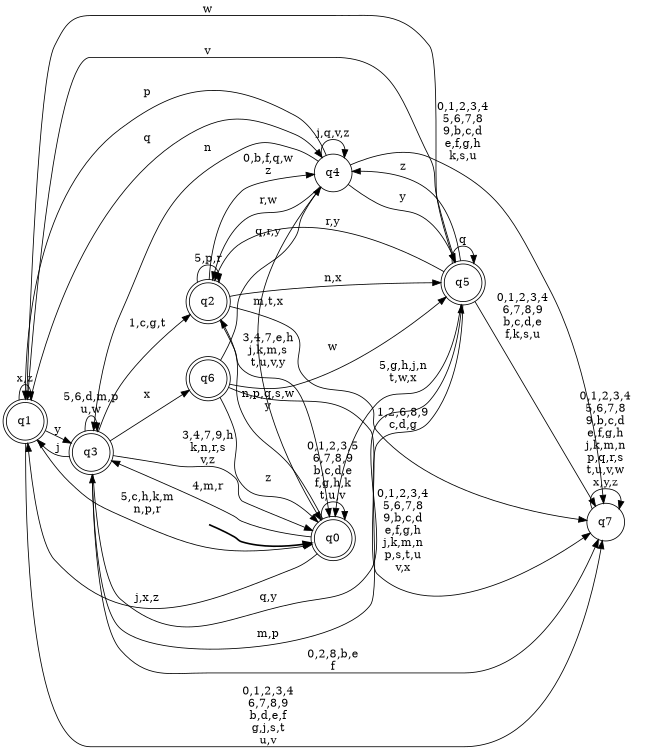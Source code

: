 digraph BlueStar {
__start0 [style = invis, shape = none, label = "", width = 0, height = 0];

rankdir=LR;
size="8,5";

s0 [style="rounded,filled", color="black", fillcolor="white" shape="doublecircle", label="q0"];
s1 [style="rounded,filled", color="black", fillcolor="white" shape="doublecircle", label="q1"];
s2 [style="rounded,filled", color="black", fillcolor="white" shape="doublecircle", label="q2"];
s3 [style="rounded,filled", color="black", fillcolor="white" shape="doublecircle", label="q3"];
s4 [style="filled", color="black", fillcolor="white" shape="circle", label="q4"];
s5 [style="rounded,filled", color="black", fillcolor="white" shape="doublecircle", label="q5"];
s6 [style="rounded,filled", color="black", fillcolor="white" shape="doublecircle", label="q6"];
s7 [style="filled", color="black", fillcolor="white" shape="circle", label="q7"];
subgraph cluster_main { 
	graph [pad=".75", ranksep="0.15", nodesep="0.15"];
	 style=invis; 
	__start0 -> s0 [penwidth=2];
}
s0 -> s0 [label="0,1,2,3,5\n6,7,8,9\nb,c,d,e\nf,g,h,k\nt,u,v"];
s0 -> s1 [label="j,x,z"];
s0 -> s2 [label="n,p,q,s,w\ny"];
s0 -> s3 [label="4,m,r"];
s1 -> s0 [label="5,c,h,k,m\nn,p,r"];
s1 -> s1 [label="x,z"];
s1 -> s3 [label="y"];
s1 -> s4 [label="q"];
s1 -> s5 [label="w"];
s1 -> s7 [label="0,1,2,3,4\n6,7,8,9\nb,d,e,f\ng,j,s,t\nu,v"];
s2 -> s0 [label="3,4,7,e,h\nj,k,m,s\nt,u,v,y"];
s2 -> s2 [label="5,p,r"];
s2 -> s4 [label="0,b,f,q,w\nz"];
s2 -> s5 [label="n,x"];
s2 -> s7 [label="1,2,6,8,9\nc,d,g"];
s3 -> s0 [label="3,4,7,9,h\nk,n,r,s\nv,z"];
s3 -> s1 [label="j"];
s3 -> s2 [label="1,c,g,t"];
s3 -> s3 [label="5,6,d,m,p\nu,w"];
s3 -> s5 [label="q,y"];
s3 -> s6 [label="x"];
s3 -> s7 [label="0,2,8,b,e\nf"];
s4 -> s0 [label="m,t,x"];
s4 -> s1 [label="p"];
s4 -> s2 [label="r,w"];
s4 -> s3 [label="n"];
s4 -> s4 [label="j,q,v,z"];
s4 -> s5 [label="y"];
s4 -> s7 [label="0,1,2,3,4\n5,6,7,8\n9,b,c,d\ne,f,g,h\nk,s,u"];
s5 -> s0 [label="5,g,h,j,n\nt,w,x"];
s5 -> s1 [label="v"];
s5 -> s2 [label="r,y"];
s5 -> s3 [label="m,p"];
s5 -> s4 [label="z"];
s5 -> s5 [label="q"];
s5 -> s7 [label="0,1,2,3,4\n6,7,8,9\nb,c,d,e\nf,k,s,u"];
s6 -> s0 [label="z"];
s6 -> s4 [label="q,r,y"];
s6 -> s5 [label="w"];
s6 -> s7 [label="0,1,2,3,4\n5,6,7,8\n9,b,c,d\ne,f,g,h\nj,k,m,n\np,s,t,u\nv,x"];
s7 -> s7 [label="0,1,2,3,4\n5,6,7,8\n9,b,c,d\ne,f,g,h\nj,k,m,n\np,q,r,s\nt,u,v,w\nx,y,z"];

}